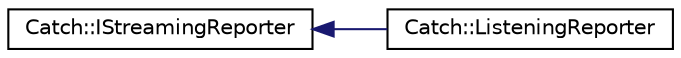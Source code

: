 digraph "Graphical Class Hierarchy"
{
  edge [fontname="Helvetica",fontsize="10",labelfontname="Helvetica",labelfontsize="10"];
  node [fontname="Helvetica",fontsize="10",shape=record];
  rankdir="LR";
  Node0 [label="Catch::IStreamingReporter",height=0.2,width=0.4,color="black", fillcolor="white", style="filled",URL="$structCatch_1_1IStreamingReporter.html"];
  Node0 -> Node1 [dir="back",color="midnightblue",fontsize="10",style="solid",fontname="Helvetica"];
  Node1 [label="Catch::ListeningReporter",height=0.2,width=0.4,color="black", fillcolor="white", style="filled",URL="$classCatch_1_1ListeningReporter.html"];
}
